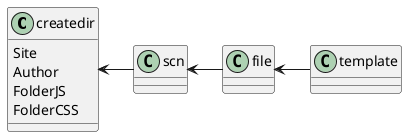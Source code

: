 @startuml

class createdir{
Site
Author
FolderJS
FolderCSS
}

scn <- file

createdir <- scn

file <- template

@enduml